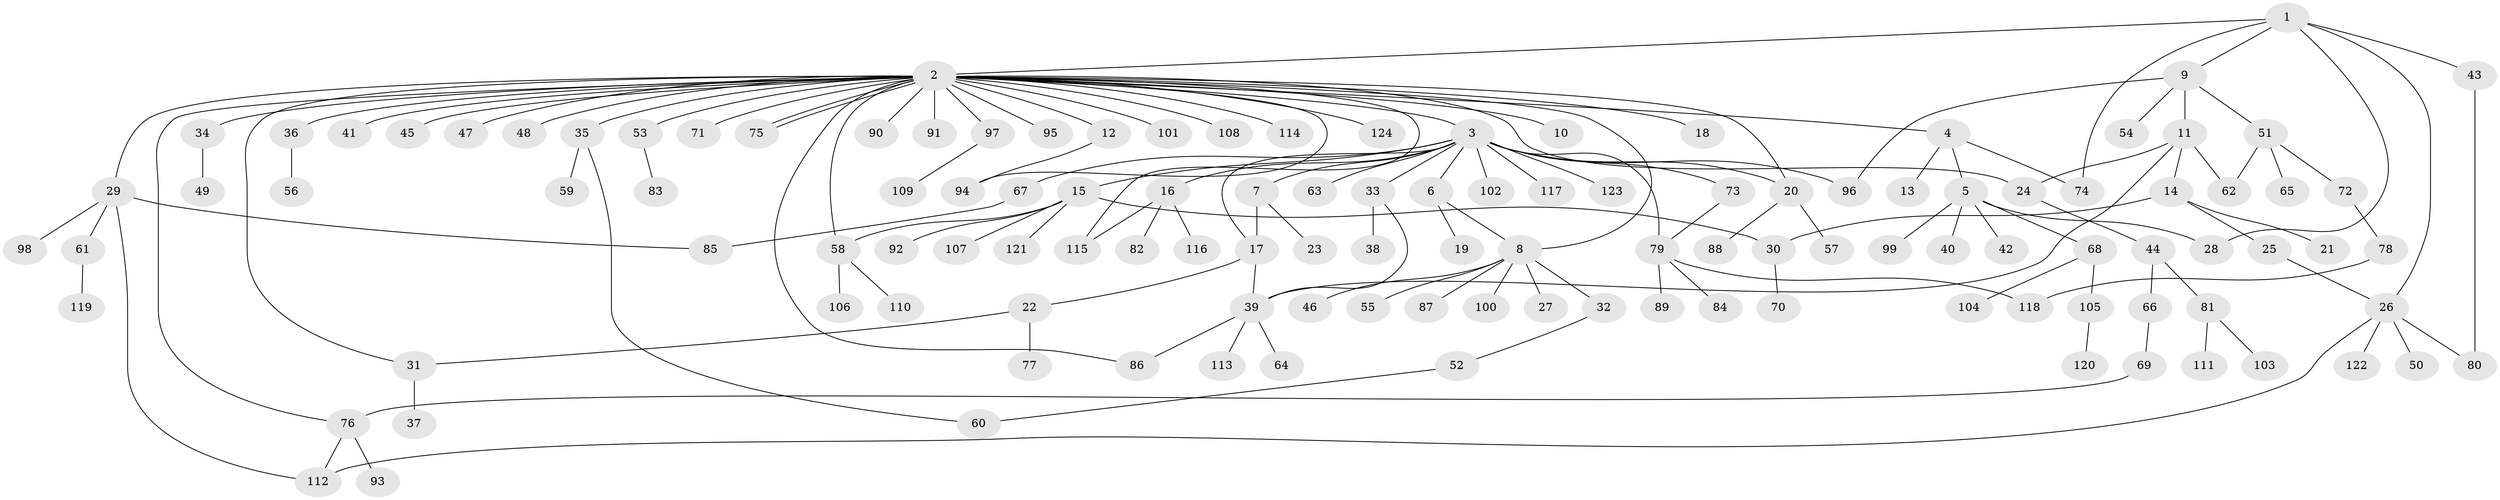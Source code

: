 // Generated by graph-tools (version 1.1) at 2025/35/03/09/25 02:35:31]
// undirected, 124 vertices, 149 edges
graph export_dot {
graph [start="1"]
  node [color=gray90,style=filled];
  1;
  2;
  3;
  4;
  5;
  6;
  7;
  8;
  9;
  10;
  11;
  12;
  13;
  14;
  15;
  16;
  17;
  18;
  19;
  20;
  21;
  22;
  23;
  24;
  25;
  26;
  27;
  28;
  29;
  30;
  31;
  32;
  33;
  34;
  35;
  36;
  37;
  38;
  39;
  40;
  41;
  42;
  43;
  44;
  45;
  46;
  47;
  48;
  49;
  50;
  51;
  52;
  53;
  54;
  55;
  56;
  57;
  58;
  59;
  60;
  61;
  62;
  63;
  64;
  65;
  66;
  67;
  68;
  69;
  70;
  71;
  72;
  73;
  74;
  75;
  76;
  77;
  78;
  79;
  80;
  81;
  82;
  83;
  84;
  85;
  86;
  87;
  88;
  89;
  90;
  91;
  92;
  93;
  94;
  95;
  96;
  97;
  98;
  99;
  100;
  101;
  102;
  103;
  104;
  105;
  106;
  107;
  108;
  109;
  110;
  111;
  112;
  113;
  114;
  115;
  116;
  117;
  118;
  119;
  120;
  121;
  122;
  123;
  124;
  1 -- 2;
  1 -- 9;
  1 -- 26;
  1 -- 28;
  1 -- 43;
  1 -- 74;
  2 -- 3;
  2 -- 4;
  2 -- 8;
  2 -- 10;
  2 -- 12;
  2 -- 18;
  2 -- 20;
  2 -- 24;
  2 -- 29;
  2 -- 31;
  2 -- 34;
  2 -- 35;
  2 -- 36;
  2 -- 41;
  2 -- 45;
  2 -- 47;
  2 -- 48;
  2 -- 53;
  2 -- 58;
  2 -- 71;
  2 -- 75;
  2 -- 75;
  2 -- 76;
  2 -- 86;
  2 -- 90;
  2 -- 91;
  2 -- 94;
  2 -- 95;
  2 -- 97;
  2 -- 101;
  2 -- 108;
  2 -- 114;
  2 -- 115;
  2 -- 124;
  3 -- 6;
  3 -- 7;
  3 -- 15;
  3 -- 16;
  3 -- 17;
  3 -- 20;
  3 -- 33;
  3 -- 63;
  3 -- 67;
  3 -- 73;
  3 -- 79;
  3 -- 96;
  3 -- 102;
  3 -- 117;
  3 -- 123;
  4 -- 5;
  4 -- 13;
  4 -- 74;
  5 -- 28;
  5 -- 40;
  5 -- 42;
  5 -- 68;
  5 -- 99;
  6 -- 8;
  6 -- 19;
  7 -- 17;
  7 -- 23;
  8 -- 27;
  8 -- 32;
  8 -- 46;
  8 -- 55;
  8 -- 87;
  8 -- 100;
  9 -- 11;
  9 -- 51;
  9 -- 54;
  9 -- 96;
  11 -- 14;
  11 -- 24;
  11 -- 39;
  11 -- 62;
  12 -- 94;
  14 -- 21;
  14 -- 25;
  14 -- 30;
  15 -- 30;
  15 -- 58;
  15 -- 92;
  15 -- 107;
  15 -- 121;
  16 -- 82;
  16 -- 115;
  16 -- 116;
  17 -- 22;
  17 -- 39;
  20 -- 57;
  20 -- 88;
  22 -- 31;
  22 -- 77;
  24 -- 44;
  25 -- 26;
  26 -- 50;
  26 -- 80;
  26 -- 112;
  26 -- 122;
  29 -- 61;
  29 -- 85;
  29 -- 98;
  29 -- 112;
  30 -- 70;
  31 -- 37;
  32 -- 52;
  33 -- 38;
  33 -- 39;
  34 -- 49;
  35 -- 59;
  35 -- 60;
  36 -- 56;
  39 -- 64;
  39 -- 86;
  39 -- 113;
  43 -- 80;
  44 -- 66;
  44 -- 81;
  51 -- 62;
  51 -- 65;
  51 -- 72;
  52 -- 60;
  53 -- 83;
  58 -- 106;
  58 -- 110;
  61 -- 119;
  66 -- 69;
  67 -- 85;
  68 -- 104;
  68 -- 105;
  69 -- 76;
  72 -- 78;
  73 -- 79;
  76 -- 93;
  76 -- 112;
  78 -- 118;
  79 -- 84;
  79 -- 89;
  79 -- 118;
  81 -- 103;
  81 -- 111;
  97 -- 109;
  105 -- 120;
}
